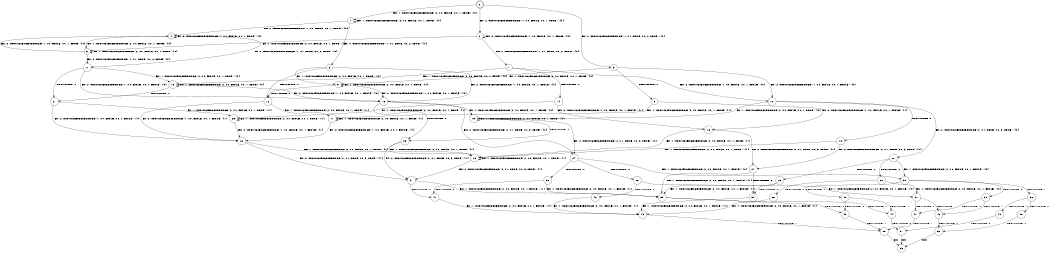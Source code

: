 digraph BCG {
size = "7, 10.5";
center = TRUE;
node [shape = circle];
0 [peripheries = 2];
0 -> 1 [label = "EX !1 !ATOMIC_EXCH_BRANCH (2, +0, FALSE, +0, 1, TRUE) !{0}"];
0 -> 2 [label = "EX !2 !ATOMIC_EXCH_BRANCH (1, +0, FALSE, +0, 1, TRUE) !{0}"];
0 -> 3 [label = "EX !0 !ATOMIC_EXCH_BRANCH (1, +1, TRUE, +0, 2, TRUE) !{0}"];
1 -> 4 [label = "EX !2 !ATOMIC_EXCH_BRANCH (1, +0, FALSE, +0, 1, TRUE) !{0}"];
1 -> 5 [label = "EX !0 !ATOMIC_EXCH_BRANCH (1, +1, TRUE, +0, 2, TRUE) !{0}"];
1 -> 1 [label = "EX !1 !ATOMIC_EXCH_BRANCH (2, +0, FALSE, +0, 1, TRUE) !{0}"];
2 -> 6 [label = "EX !1 !ATOMIC_EXCH_BRANCH (2, +0, FALSE, +0, 1, TRUE) !{0}"];
2 -> 7 [label = "EX !0 !ATOMIC_EXCH_BRANCH (1, +1, TRUE, +0, 2, TRUE) !{0}"];
2 -> 2 [label = "EX !2 !ATOMIC_EXCH_BRANCH (1, +0, FALSE, +0, 1, TRUE) !{0}"];
3 -> 8 [label = "TERMINATE !0"];
3 -> 9 [label = "EX !1 !ATOMIC_EXCH_BRANCH (2, +0, FALSE, +0, 1, TRUE) !{0}"];
3 -> 10 [label = "EX !2 !ATOMIC_EXCH_BRANCH (1, +0, FALSE, +0, 1, FALSE) !{0}"];
4 -> 11 [label = "EX !0 !ATOMIC_EXCH_BRANCH (1, +1, TRUE, +0, 2, TRUE) !{0}"];
4 -> 4 [label = "EX !2 !ATOMIC_EXCH_BRANCH (1, +0, FALSE, +0, 1, TRUE) !{0}"];
4 -> 6 [label = "EX !1 !ATOMIC_EXCH_BRANCH (2, +0, FALSE, +0, 1, TRUE) !{0}"];
5 -> 12 [label = "TERMINATE !0"];
5 -> 13 [label = "EX !2 !ATOMIC_EXCH_BRANCH (1, +0, FALSE, +0, 1, FALSE) !{0}"];
5 -> 9 [label = "EX !1 !ATOMIC_EXCH_BRANCH (2, +0, FALSE, +0, 1, TRUE) !{0}"];
6 -> 11 [label = "EX !0 !ATOMIC_EXCH_BRANCH (1, +1, TRUE, +0, 2, TRUE) !{0}"];
6 -> 4 [label = "EX !2 !ATOMIC_EXCH_BRANCH (1, +0, FALSE, +0, 1, TRUE) !{0}"];
6 -> 6 [label = "EX !1 !ATOMIC_EXCH_BRANCH (2, +0, FALSE, +0, 1, TRUE) !{0}"];
7 -> 14 [label = "TERMINATE !0"];
7 -> 15 [label = "EX !1 !ATOMIC_EXCH_BRANCH (2, +0, FALSE, +0, 1, TRUE) !{0}"];
7 -> 10 [label = "EX !2 !ATOMIC_EXCH_BRANCH (1, +0, FALSE, +0, 1, FALSE) !{0}"];
8 -> 16 [label = "EX !2 !ATOMIC_EXCH_BRANCH (1, +0, FALSE, +0, 1, FALSE) !{1}"];
8 -> 17 [label = "EX !1 !ATOMIC_EXCH_BRANCH (2, +0, FALSE, +0, 1, TRUE) !{1}"];
9 -> 12 [label = "TERMINATE !0"];
9 -> 13 [label = "EX !2 !ATOMIC_EXCH_BRANCH (1, +0, FALSE, +0, 1, FALSE) !{0}"];
9 -> 9 [label = "EX !1 !ATOMIC_EXCH_BRANCH (2, +0, FALSE, +0, 1, TRUE) !{0}"];
10 -> 18 [label = "TERMINATE !0"];
10 -> 19 [label = "EX !1 !ATOMIC_EXCH_BRANCH (2, +0, FALSE, +0, 1, TRUE) !{0}"];
10 -> 20 [label = "EX !2 !ATOMIC_EXCH_BRANCH (2, +1, TRUE, +0, 3, TRUE) !{0}"];
11 -> 21 [label = "TERMINATE !0"];
11 -> 13 [label = "EX !2 !ATOMIC_EXCH_BRANCH (1, +0, FALSE, +0, 1, FALSE) !{0}"];
11 -> 15 [label = "EX !1 !ATOMIC_EXCH_BRANCH (2, +0, FALSE, +0, 1, TRUE) !{0}"];
12 -> 22 [label = "EX !2 !ATOMIC_EXCH_BRANCH (1, +0, FALSE, +0, 1, FALSE) !{1}"];
12 -> 17 [label = "EX !1 !ATOMIC_EXCH_BRANCH (2, +0, FALSE, +0, 1, TRUE) !{1}"];
13 -> 23 [label = "TERMINATE !0"];
13 -> 24 [label = "EX !2 !ATOMIC_EXCH_BRANCH (2, +1, TRUE, +0, 3, TRUE) !{0}"];
13 -> 19 [label = "EX !1 !ATOMIC_EXCH_BRANCH (2, +0, FALSE, +0, 1, TRUE) !{0}"];
14 -> 25 [label = "EX !1 !ATOMIC_EXCH_BRANCH (2, +0, FALSE, +0, 1, TRUE) !{1}"];
14 -> 16 [label = "EX !2 !ATOMIC_EXCH_BRANCH (1, +0, FALSE, +0, 1, FALSE) !{1}"];
15 -> 21 [label = "TERMINATE !0"];
15 -> 13 [label = "EX !2 !ATOMIC_EXCH_BRANCH (1, +0, FALSE, +0, 1, FALSE) !{0}"];
15 -> 15 [label = "EX !1 !ATOMIC_EXCH_BRANCH (2, +0, FALSE, +0, 1, TRUE) !{0}"];
16 -> 26 [label = "EX !1 !ATOMIC_EXCH_BRANCH (2, +0, FALSE, +0, 1, TRUE) !{1}"];
16 -> 27 [label = "EX !2 !ATOMIC_EXCH_BRANCH (2, +1, TRUE, +0, 3, TRUE) !{1}"];
17 -> 22 [label = "EX !2 !ATOMIC_EXCH_BRANCH (1, +0, FALSE, +0, 1, FALSE) !{1}"];
17 -> 17 [label = "EX !1 !ATOMIC_EXCH_BRANCH (2, +0, FALSE, +0, 1, TRUE) !{1}"];
18 -> 26 [label = "EX !1 !ATOMIC_EXCH_BRANCH (2, +0, FALSE, +0, 1, TRUE) !{1}"];
18 -> 27 [label = "EX !2 !ATOMIC_EXCH_BRANCH (2, +1, TRUE, +0, 3, TRUE) !{1}"];
19 -> 23 [label = "TERMINATE !0"];
19 -> 24 [label = "EX !2 !ATOMIC_EXCH_BRANCH (2, +1, TRUE, +0, 3, TRUE) !{0}"];
19 -> 19 [label = "EX !1 !ATOMIC_EXCH_BRANCH (2, +0, FALSE, +0, 1, TRUE) !{0}"];
20 -> 28 [label = "TERMINATE !2"];
20 -> 29 [label = "TERMINATE !0"];
20 -> 30 [label = "EX !1 !ATOMIC_EXCH_BRANCH (2, +0, FALSE, +0, 1, FALSE) !{0}"];
21 -> 22 [label = "EX !2 !ATOMIC_EXCH_BRANCH (1, +0, FALSE, +0, 1, FALSE) !{1}"];
21 -> 25 [label = "EX !1 !ATOMIC_EXCH_BRANCH (2, +0, FALSE, +0, 1, TRUE) !{1}"];
22 -> 31 [label = "EX !2 !ATOMIC_EXCH_BRANCH (2, +1, TRUE, +0, 3, TRUE) !{1}"];
22 -> 26 [label = "EX !1 !ATOMIC_EXCH_BRANCH (2, +0, FALSE, +0, 1, TRUE) !{1}"];
23 -> 31 [label = "EX !2 !ATOMIC_EXCH_BRANCH (2, +1, TRUE, +0, 3, TRUE) !{1}"];
23 -> 26 [label = "EX !1 !ATOMIC_EXCH_BRANCH (2, +0, FALSE, +0, 1, TRUE) !{1}"];
24 -> 32 [label = "TERMINATE !2"];
24 -> 33 [label = "TERMINATE !0"];
24 -> 30 [label = "EX !1 !ATOMIC_EXCH_BRANCH (2, +0, FALSE, +0, 1, FALSE) !{0}"];
25 -> 22 [label = "EX !2 !ATOMIC_EXCH_BRANCH (1, +0, FALSE, +0, 1, FALSE) !{1}"];
25 -> 25 [label = "EX !1 !ATOMIC_EXCH_BRANCH (2, +0, FALSE, +0, 1, TRUE) !{1}"];
26 -> 31 [label = "EX !2 !ATOMIC_EXCH_BRANCH (2, +1, TRUE, +0, 3, TRUE) !{1}"];
26 -> 26 [label = "EX !1 !ATOMIC_EXCH_BRANCH (2, +0, FALSE, +0, 1, TRUE) !{1}"];
27 -> 34 [label = "TERMINATE !2"];
27 -> 35 [label = "EX !1 !ATOMIC_EXCH_BRANCH (2, +0, FALSE, +0, 1, FALSE) !{1}"];
28 -> 36 [label = "TERMINATE !0"];
28 -> 37 [label = "EX !1 !ATOMIC_EXCH_BRANCH (2, +0, FALSE, +0, 1, FALSE) !{0}"];
29 -> 34 [label = "TERMINATE !2"];
29 -> 35 [label = "EX !1 !ATOMIC_EXCH_BRANCH (2, +0, FALSE, +0, 1, FALSE) !{1}"];
30 -> 38 [label = "TERMINATE !1"];
30 -> 39 [label = "TERMINATE !2"];
30 -> 40 [label = "TERMINATE !0"];
31 -> 41 [label = "TERMINATE !2"];
31 -> 35 [label = "EX !1 !ATOMIC_EXCH_BRANCH (2, +0, FALSE, +0, 1, FALSE) !{1}"];
32 -> 42 [label = "TERMINATE !0"];
32 -> 37 [label = "EX !1 !ATOMIC_EXCH_BRANCH (2, +0, FALSE, +0, 1, FALSE) !{0}"];
33 -> 41 [label = "TERMINATE !2"];
33 -> 35 [label = "EX !1 !ATOMIC_EXCH_BRANCH (2, +0, FALSE, +0, 1, FALSE) !{1}"];
34 -> 43 [label = "EX !1 !ATOMIC_EXCH_BRANCH (2, +0, FALSE, +0, 1, FALSE) !{1}"];
35 -> 44 [label = "TERMINATE !1"];
35 -> 45 [label = "TERMINATE !2"];
36 -> 43 [label = "EX !1 !ATOMIC_EXCH_BRANCH (2, +0, FALSE, +0, 1, FALSE) !{1}"];
37 -> 46 [label = "TERMINATE !1"];
37 -> 47 [label = "TERMINATE !0"];
38 -> 48 [label = "TERMINATE !2"];
38 -> 49 [label = "TERMINATE !0"];
39 -> 46 [label = "TERMINATE !1"];
39 -> 47 [label = "TERMINATE !0"];
40 -> 44 [label = "TERMINATE !1"];
40 -> 45 [label = "TERMINATE !2"];
41 -> 43 [label = "EX !1 !ATOMIC_EXCH_BRANCH (2, +0, FALSE, +0, 1, FALSE) !{1}"];
42 -> 43 [label = "EX !1 !ATOMIC_EXCH_BRANCH (2, +0, FALSE, +0, 1, FALSE) !{1}"];
43 -> 50 [label = "TERMINATE !1"];
44 -> 51 [label = "TERMINATE !2"];
45 -> 50 [label = "TERMINATE !1"];
46 -> 52 [label = "TERMINATE !0"];
47 -> 50 [label = "TERMINATE !1"];
48 -> 52 [label = "TERMINATE !0"];
49 -> 51 [label = "TERMINATE !2"];
50 -> 53 [label = "exit"];
51 -> 53 [label = "exit"];
52 -> 53 [label = "exit"];
}

